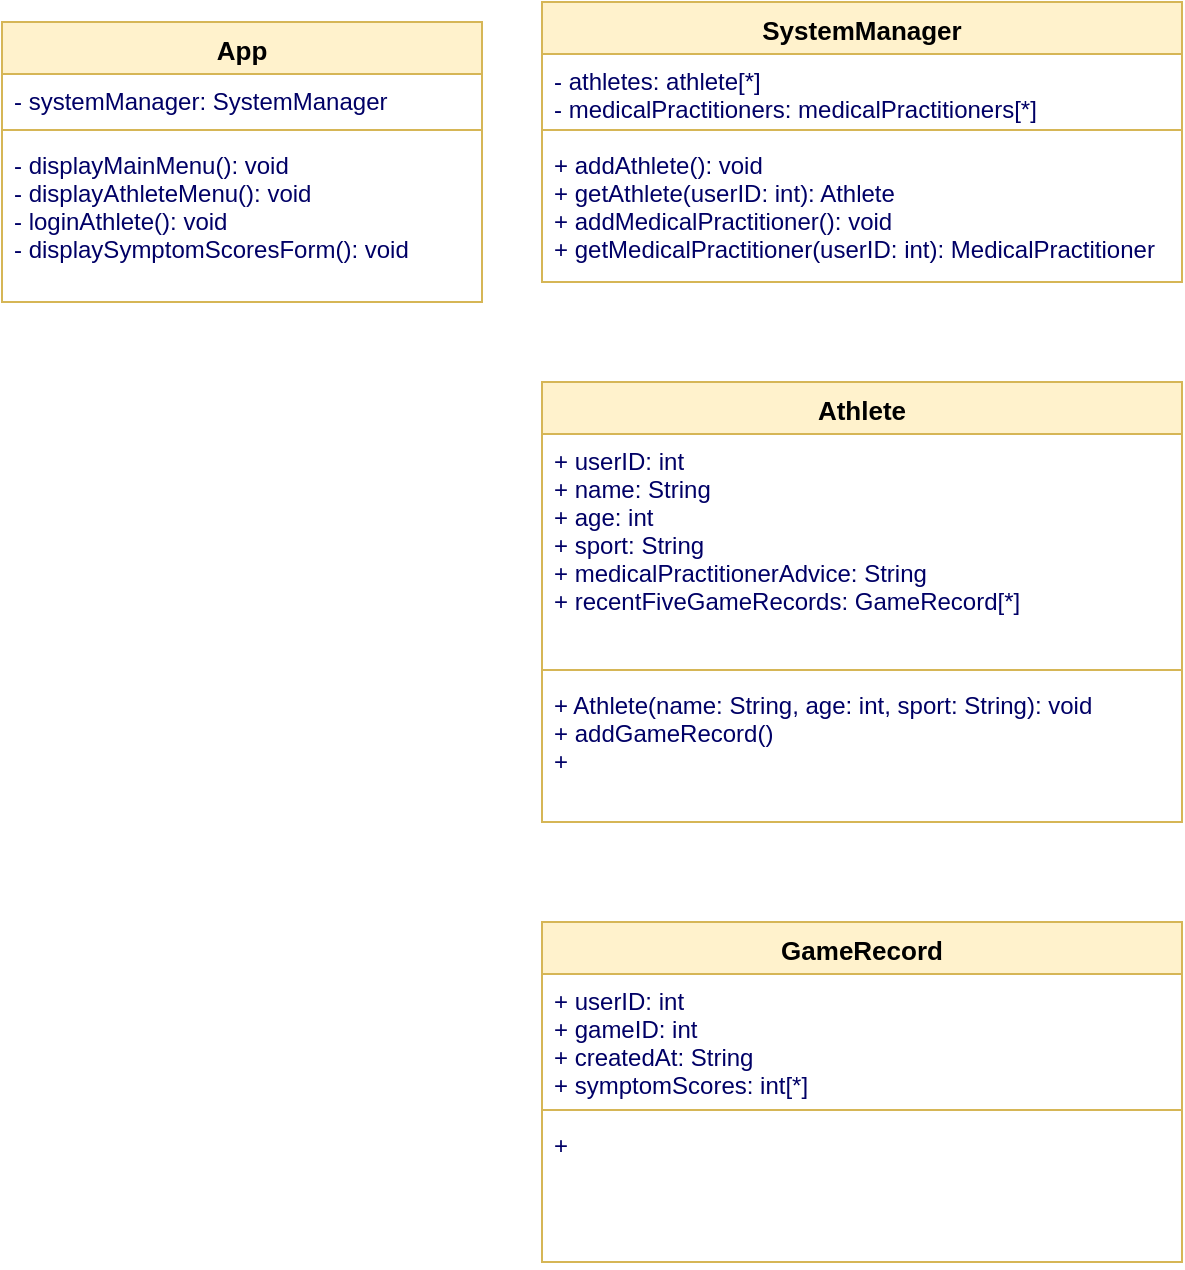 <mxfile>
    <diagram id="e50d5a8b-f89a-59a1-6115-5f8c8060d788" name="Page-1">
        <mxGraphModel dx="903" dy="824" grid="1" gridSize="10" guides="1" tooltips="1" connect="1" arrows="1" fold="1" page="1" pageScale="1" pageWidth="1169" pageHeight="827" math="0" shadow="0">
            <root>
                <mxCell id="0"/>
                <mxCell id="1" parent="0"/>
                <mxCell id="41fe28ffb9dbdb2c-22" value="App" style="swimlane;fontStyle=1;align=center;verticalAlign=top;childLayout=stackLayout;horizontal=1;startSize=26;horizontalStack=0;resizeParent=1;resizeParentMax=0;resizeLast=0;collapsible=1;marginBottom=0;swimlaneFillColor=#ffffff;strokeColor=#d6b656;strokeWidth=1;fillColor=#fff2cc;fontSize=13;" parent="1" vertex="1">
                    <mxGeometry x="90" y="60" width="240" height="140" as="geometry"/>
                </mxCell>
                <mxCell id="41fe28ffb9dbdb2c-23" value="- systemManager: SystemManager" style="text;strokeColor=none;fillColor=none;align=left;verticalAlign=top;spacingLeft=4;spacingRight=4;overflow=hidden;rotatable=0;points=[[0,0.5],[1,0.5]];portConstraint=eastwest;fontColor=#000066;" parent="41fe28ffb9dbdb2c-22" vertex="1">
                    <mxGeometry y="26" width="240" height="24" as="geometry"/>
                </mxCell>
                <mxCell id="41fe28ffb9dbdb2c-24" value="" style="line;strokeWidth=1;fillColor=#fff2cc;align=left;verticalAlign=middle;spacingTop=-1;spacingLeft=3;spacingRight=3;rotatable=0;labelPosition=right;points=[];portConstraint=eastwest;strokeColor=#d6b656;" parent="41fe28ffb9dbdb2c-22" vertex="1">
                    <mxGeometry y="50" width="240" height="8" as="geometry"/>
                </mxCell>
                <mxCell id="41fe28ffb9dbdb2c-25" value="- displayMainMenu(): void&#10;- displayAthleteMenu(): void&#10;- loginAthlete(): void&#10;- displaySymptomScoresForm(): void" style="text;strokeColor=none;fillColor=none;align=left;verticalAlign=top;spacingLeft=4;spacingRight=4;overflow=hidden;rotatable=0;points=[[0,0.5],[1,0.5]];portConstraint=eastwest;fontColor=#000066;" parent="41fe28ffb9dbdb2c-22" vertex="1">
                    <mxGeometry y="58" width="240" height="82" as="geometry"/>
                </mxCell>
                <mxCell id="5" value="SystemManager" style="swimlane;fontStyle=1;align=center;verticalAlign=top;childLayout=stackLayout;horizontal=1;startSize=26;horizontalStack=0;resizeParent=1;resizeParentMax=0;resizeLast=0;collapsible=1;marginBottom=0;swimlaneFillColor=#ffffff;strokeColor=#d6b656;strokeWidth=1;fillColor=#fff2cc;fontSize=13;" parent="1" vertex="1">
                    <mxGeometry x="360" y="50" width="320" height="140" as="geometry"/>
                </mxCell>
                <mxCell id="6" value="- athletes: athlete[*]&#10;- medicalPractitioners: medicalPractitioners[*]" style="text;strokeColor=none;fillColor=none;align=left;verticalAlign=top;spacingLeft=4;spacingRight=4;overflow=hidden;rotatable=0;points=[[0,0.5],[1,0.5]];portConstraint=eastwest;fontColor=#000066;" parent="5" vertex="1">
                    <mxGeometry y="26" width="320" height="34" as="geometry"/>
                </mxCell>
                <mxCell id="7" value="" style="line;strokeWidth=1;fillColor=#fff2cc;align=left;verticalAlign=middle;spacingTop=-1;spacingLeft=3;spacingRight=3;rotatable=0;labelPosition=right;points=[];portConstraint=eastwest;strokeColor=#d6b656;" parent="5" vertex="1">
                    <mxGeometry y="60" width="320" height="8" as="geometry"/>
                </mxCell>
                <mxCell id="8" value="+ addAthlete(): void&#10;+ getAthlete(userID: int): Athlete&#10;+ addMedicalPractitioner(): void&#10;+ getMedicalPractitioner(userID: int): MedicalPractitioner" style="text;strokeColor=none;fillColor=none;align=left;verticalAlign=top;spacingLeft=4;spacingRight=4;overflow=hidden;rotatable=0;points=[[0,0.5],[1,0.5]];portConstraint=eastwest;fontColor=#000066;" parent="5" vertex="1">
                    <mxGeometry y="68" width="320" height="72" as="geometry"/>
                </mxCell>
                <mxCell id="47" value="Athlete" style="swimlane;fontStyle=1;align=center;verticalAlign=top;childLayout=stackLayout;horizontal=1;startSize=26;horizontalStack=0;resizeParent=1;resizeParentMax=0;resizeLast=0;collapsible=1;marginBottom=0;swimlaneFillColor=#ffffff;strokeColor=#d6b656;strokeWidth=1;fillColor=#fff2cc;fontSize=13;" parent="1" vertex="1">
                    <mxGeometry x="360" y="240" width="320" height="220" as="geometry"/>
                </mxCell>
                <mxCell id="48" value="+ userID: int&#10;+ name: String&#10;+ age: int&#10;+ sport: String&#10;+ medicalPractitionerAdvice: String&#10;+ recentFiveGameRecords: GameRecord[*]" style="text;strokeColor=none;fillColor=none;align=left;verticalAlign=top;spacingLeft=4;spacingRight=4;overflow=hidden;rotatable=0;points=[[0,0.5],[1,0.5]];portConstraint=eastwest;fontColor=#000066;" parent="47" vertex="1">
                    <mxGeometry y="26" width="320" height="114" as="geometry"/>
                </mxCell>
                <mxCell id="49" value="" style="line;strokeWidth=1;fillColor=#fff2cc;align=left;verticalAlign=middle;spacingTop=-1;spacingLeft=3;spacingRight=3;rotatable=0;labelPosition=right;points=[];portConstraint=eastwest;strokeColor=#d6b656;" parent="47" vertex="1">
                    <mxGeometry y="140" width="320" height="8" as="geometry"/>
                </mxCell>
                <mxCell id="50" value="+ Athlete(name: String, age: int, sport: String): void&#10;+ addGameRecord()&#10;+ " style="text;strokeColor=none;fillColor=none;align=left;verticalAlign=top;spacingLeft=4;spacingRight=4;overflow=hidden;rotatable=0;points=[[0,0.5],[1,0.5]];portConstraint=eastwest;fontColor=#000066;" parent="47" vertex="1">
                    <mxGeometry y="148" width="320" height="72" as="geometry"/>
                </mxCell>
                <mxCell id="51" value="GameRecord" style="swimlane;fontStyle=1;align=center;verticalAlign=top;childLayout=stackLayout;horizontal=1;startSize=26;horizontalStack=0;resizeParent=1;resizeParentMax=0;resizeLast=0;collapsible=1;marginBottom=0;swimlaneFillColor=#ffffff;strokeColor=#d6b656;strokeWidth=1;fillColor=#fff2cc;fontSize=13;" parent="1" vertex="1">
                    <mxGeometry x="360" y="510" width="320" height="170" as="geometry"/>
                </mxCell>
                <mxCell id="52" value="+ userID: int&#10;+ gameID: int&#10;+ createdAt: String&#10;+ symptomScores: int[*]" style="text;strokeColor=none;fillColor=none;align=left;verticalAlign=top;spacingLeft=4;spacingRight=4;overflow=hidden;rotatable=0;points=[[0,0.5],[1,0.5]];portConstraint=eastwest;fontColor=#000066;" parent="51" vertex="1">
                    <mxGeometry y="26" width="320" height="64" as="geometry"/>
                </mxCell>
                <mxCell id="53" value="" style="line;strokeWidth=1;fillColor=#fff2cc;align=left;verticalAlign=middle;spacingTop=-1;spacingLeft=3;spacingRight=3;rotatable=0;labelPosition=right;points=[];portConstraint=eastwest;strokeColor=#d6b656;" parent="51" vertex="1">
                    <mxGeometry y="90" width="320" height="8" as="geometry"/>
                </mxCell>
                <mxCell id="54" value="+ " style="text;strokeColor=none;fillColor=none;align=left;verticalAlign=top;spacingLeft=4;spacingRight=4;overflow=hidden;rotatable=0;points=[[0,0.5],[1,0.5]];portConstraint=eastwest;fontColor=#000066;" parent="51" vertex="1">
                    <mxGeometry y="98" width="320" height="72" as="geometry"/>
                </mxCell>
            </root>
        </mxGraphModel>
    </diagram>
</mxfile>
